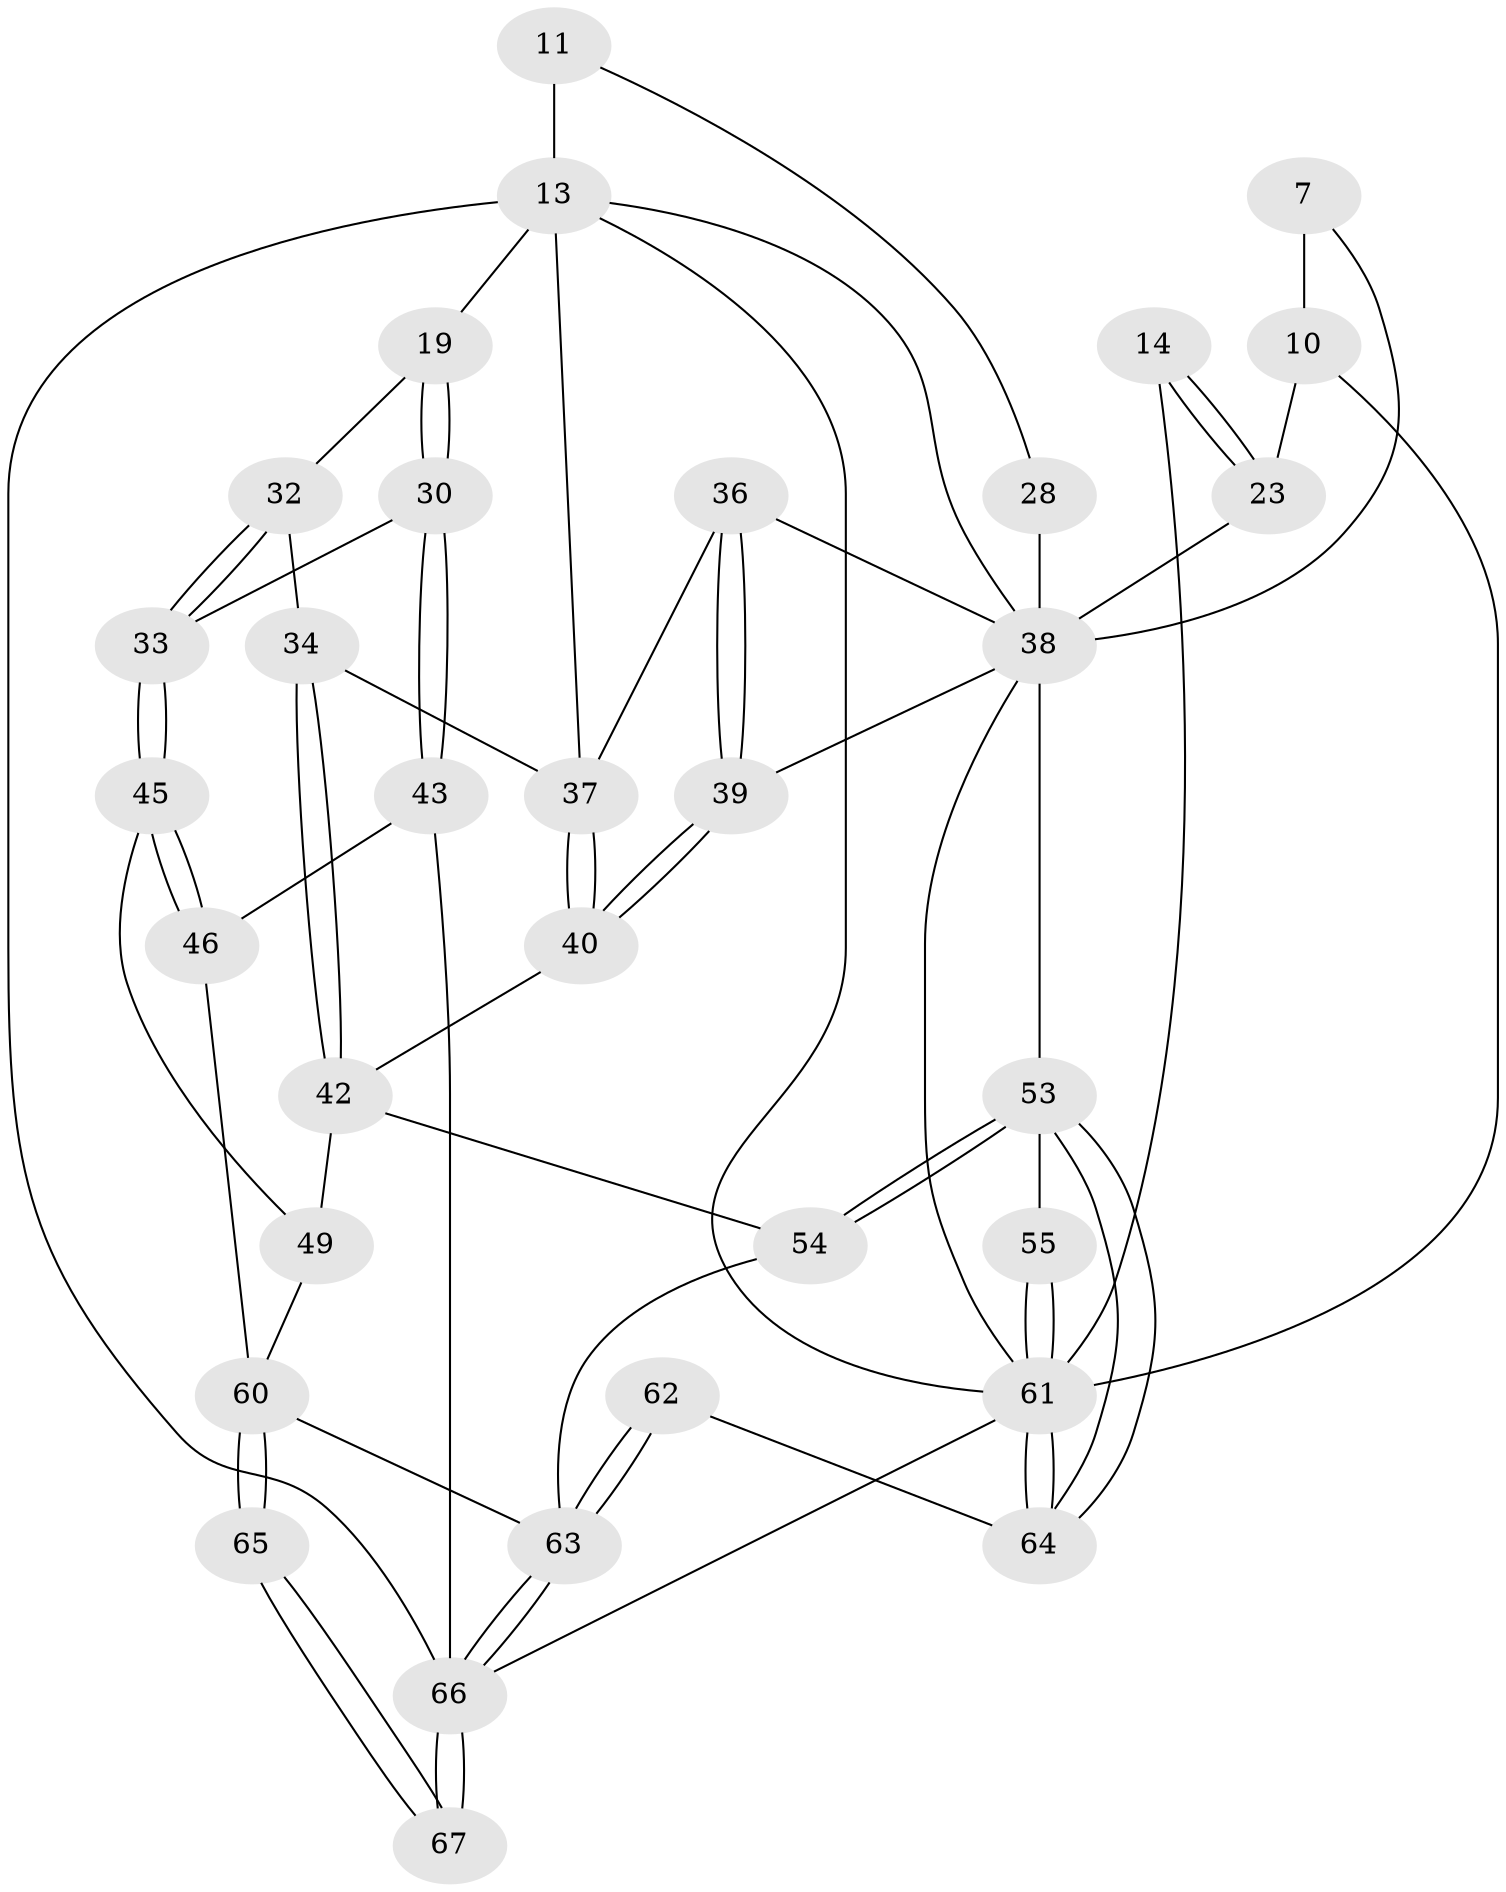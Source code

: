 // original degree distribution, {3: 0.05970149253731343, 4: 0.208955223880597, 5: 0.5074626865671642, 6: 0.22388059701492538}
// Generated by graph-tools (version 1.1) at 2025/00/03/09/25 05:00:40]
// undirected, 33 vertices, 74 edges
graph export_dot {
graph [start="1"]
  node [color=gray90,style=filled];
  7 [pos="+0.7130767900962414+0.1194559801169309"];
  10 [pos="+0.7628435478517435+0.12094280817940804",super="+2"];
  11 [pos="+0.5279943398280068+0.24316133680708235"];
  13 [pos="+0.40867452955005884+0.10712290386625643",super="+12+9"];
  14 [pos="+1+0"];
  19 [pos="+0+0",super="+18"];
  23 [pos="+1+0.4048580614831578",super="+16+15"];
  28 [pos="+0.6865164665032015+0.3775925588770553"];
  30 [pos="+0+0"];
  32 [pos="+0.2173658364345501+0.556288438676105",super="+29"];
  33 [pos="+0.21355173929062687+0.5606875211146912",super="+31"];
  34 [pos="+0.38560337593085825+0.4137589618445405",super="+21"];
  36 [pos="+0.6850252844629295+0.4360111903571971"];
  37 [pos="+0.5057218408351402+0.3145974708531747",super="+20"];
  38 [pos="+0.7154772065961306+0.5911510719557229",super="+25+24+35"];
  39 [pos="+0.6336088567256659+0.5888987547157825"];
  40 [pos="+0.5910838865162692+0.5984496270012676"];
  42 [pos="+0.49306275022137536+0.675578656018867",super="+41"];
  43 [pos="+0+0.6545938020601376"];
  45 [pos="+0.18824323092123818+0.6222399478513931"];
  46 [pos="+0+0.6674471330855334"];
  49 [pos="+0.35615064203821495+0.6924029473224682"];
  53 [pos="+0.6660543907878016+0.9276279040612468",super="+52+51"];
  54 [pos="+0.6035265993437637+0.8641347482519831"];
  55 [pos="+0.9324341238048139+0.9043929938774564",super="+50"];
  60 [pos="+0.34990725047536275+0.9020698497852822",super="+57"];
  61 [pos="+1+1",super="+47+48"];
  62 [pos="+0.516284790514697+1"];
  63 [pos="+0.3217434042744512+1",super="+59+58"];
  64 [pos="+0.6898288934084111+1"];
  65 [pos="+0.235763229279634+1"];
  66 [pos="+0.2393979222538924+1",super="+44"];
  67 [pos="+0.23740596013691265+1"];
  7 -- 10 [weight=2];
  7 -- 38;
  10 -- 23;
  10 -- 61;
  11 -- 28;
  11 -- 13 [weight=2];
  13 -- 66;
  13 -- 19 [weight=2];
  13 -- 61;
  13 -- 37;
  13 -- 38;
  14 -- 23 [weight=2];
  14 -- 23;
  14 -- 61;
  19 -- 30;
  19 -- 30;
  19 -- 32;
  23 -- 38 [weight=2];
  28 -- 38 [weight=2];
  30 -- 43;
  30 -- 43;
  30 -- 33;
  32 -- 33;
  32 -- 33;
  32 -- 34 [weight=2];
  33 -- 45;
  33 -- 45;
  34 -- 42;
  34 -- 42;
  34 -- 37;
  36 -- 37;
  36 -- 39;
  36 -- 39;
  36 -- 38;
  37 -- 40;
  37 -- 40;
  38 -- 39;
  38 -- 53;
  38 -- 61;
  39 -- 40;
  39 -- 40;
  40 -- 42;
  42 -- 49;
  42 -- 54;
  43 -- 46;
  43 -- 66;
  45 -- 46;
  45 -- 46;
  45 -- 49;
  46 -- 60;
  49 -- 60;
  53 -- 54;
  53 -- 54;
  53 -- 64;
  53 -- 64;
  53 -- 55 [weight=2];
  54 -- 63;
  55 -- 61 [weight=2];
  55 -- 61;
  60 -- 65 [weight=2];
  60 -- 65;
  60 -- 63;
  61 -- 64;
  61 -- 64;
  61 -- 66;
  62 -- 63 [weight=2];
  62 -- 63;
  62 -- 64;
  63 -- 66;
  63 -- 66;
  65 -- 67;
  65 -- 67;
  66 -- 67 [weight=2];
  66 -- 67;
}
